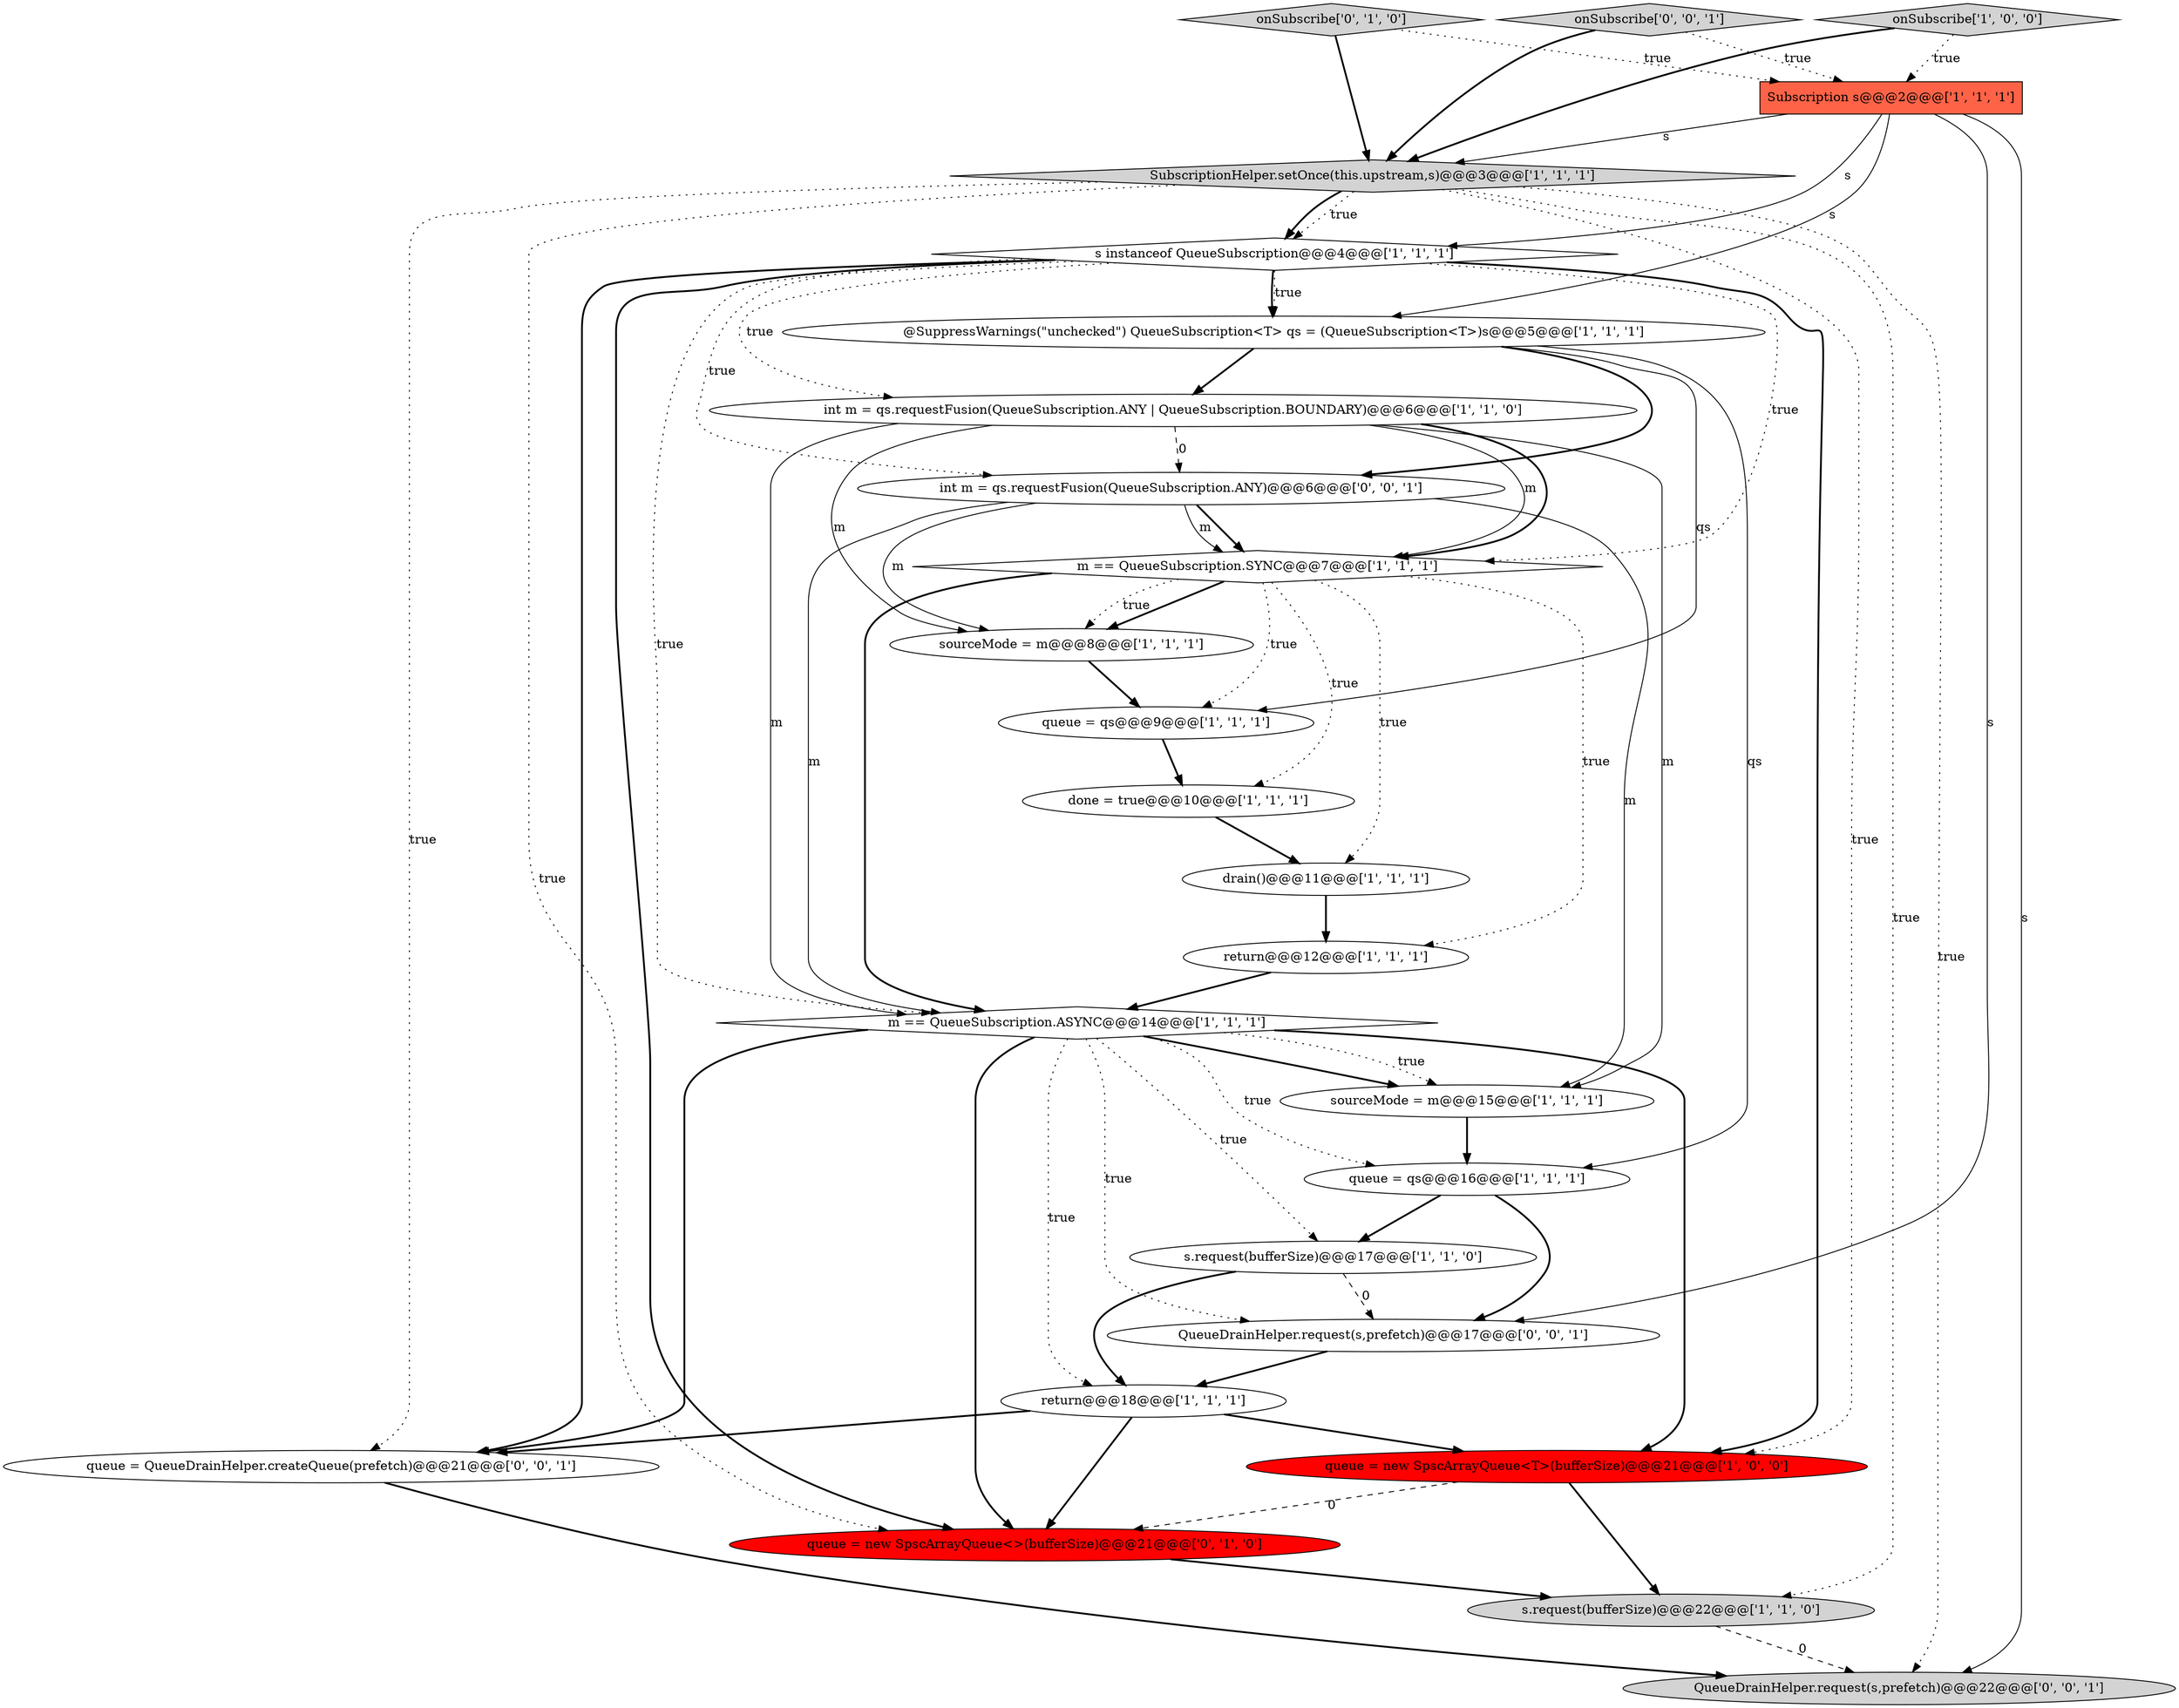 digraph {
17 [style = filled, label = "Subscription s@@@2@@@['1', '1', '1']", fillcolor = tomato, shape = box image = "AAA0AAABBB1BBB"];
14 [style = filled, label = "return@@@12@@@['1', '1', '1']", fillcolor = white, shape = ellipse image = "AAA0AAABBB1BBB"];
18 [style = filled, label = "SubscriptionHelper.setOnce(this.upstream,s)@@@3@@@['1', '1', '1']", fillcolor = lightgray, shape = diamond image = "AAA0AAABBB1BBB"];
11 [style = filled, label = "queue = qs@@@9@@@['1', '1', '1']", fillcolor = white, shape = ellipse image = "AAA0AAABBB1BBB"];
12 [style = filled, label = "queue = new SpscArrayQueue<T>(bufferSize)@@@21@@@['1', '0', '0']", fillcolor = red, shape = ellipse image = "AAA1AAABBB1BBB"];
1 [style = filled, label = "sourceMode = m@@@15@@@['1', '1', '1']", fillcolor = white, shape = ellipse image = "AAA0AAABBB1BBB"];
16 [style = filled, label = "onSubscribe['1', '0', '0']", fillcolor = lightgray, shape = diamond image = "AAA0AAABBB1BBB"];
7 [style = filled, label = "s.request(bufferSize)@@@17@@@['1', '1', '0']", fillcolor = white, shape = ellipse image = "AAA0AAABBB1BBB"];
0 [style = filled, label = "s instanceof QueueSubscription@@@4@@@['1', '1', '1']", fillcolor = white, shape = diamond image = "AAA0AAABBB1BBB"];
21 [style = filled, label = "QueueDrainHelper.request(s,prefetch)@@@17@@@['0', '0', '1']", fillcolor = white, shape = ellipse image = "AAA0AAABBB3BBB"];
22 [style = filled, label = "onSubscribe['0', '0', '1']", fillcolor = lightgray, shape = diamond image = "AAA0AAABBB3BBB"];
8 [style = filled, label = "done = true@@@10@@@['1', '1', '1']", fillcolor = white, shape = ellipse image = "AAA0AAABBB1BBB"];
3 [style = filled, label = "int m = qs.requestFusion(QueueSubscription.ANY | QueueSubscription.BOUNDARY)@@@6@@@['1', '1', '0']", fillcolor = white, shape = ellipse image = "AAA0AAABBB1BBB"];
9 [style = filled, label = "m == QueueSubscription.ASYNC@@@14@@@['1', '1', '1']", fillcolor = white, shape = diamond image = "AAA0AAABBB1BBB"];
5 [style = filled, label = "m == QueueSubscription.SYNC@@@7@@@['1', '1', '1']", fillcolor = white, shape = diamond image = "AAA0AAABBB1BBB"];
2 [style = filled, label = "return@@@18@@@['1', '1', '1']", fillcolor = white, shape = ellipse image = "AAA0AAABBB1BBB"];
15 [style = filled, label = "s.request(bufferSize)@@@22@@@['1', '1', '0']", fillcolor = lightgray, shape = ellipse image = "AAA0AAABBB1BBB"];
24 [style = filled, label = "int m = qs.requestFusion(QueueSubscription.ANY)@@@6@@@['0', '0', '1']", fillcolor = white, shape = ellipse image = "AAA0AAABBB3BBB"];
13 [style = filled, label = "@SuppressWarnings(\"unchecked\") QueueSubscription<T> qs = (QueueSubscription<T>)s@@@5@@@['1', '1', '1']", fillcolor = white, shape = ellipse image = "AAA0AAABBB1BBB"];
4 [style = filled, label = "queue = qs@@@16@@@['1', '1', '1']", fillcolor = white, shape = ellipse image = "AAA0AAABBB1BBB"];
19 [style = filled, label = "queue = new SpscArrayQueue<>(bufferSize)@@@21@@@['0', '1', '0']", fillcolor = red, shape = ellipse image = "AAA1AAABBB2BBB"];
6 [style = filled, label = "drain()@@@11@@@['1', '1', '1']", fillcolor = white, shape = ellipse image = "AAA0AAABBB1BBB"];
25 [style = filled, label = "queue = QueueDrainHelper.createQueue(prefetch)@@@21@@@['0', '0', '1']", fillcolor = white, shape = ellipse image = "AAA0AAABBB3BBB"];
23 [style = filled, label = "QueueDrainHelper.request(s,prefetch)@@@22@@@['0', '0', '1']", fillcolor = lightgray, shape = ellipse image = "AAA0AAABBB3BBB"];
10 [style = filled, label = "sourceMode = m@@@8@@@['1', '1', '1']", fillcolor = white, shape = ellipse image = "AAA0AAABBB1BBB"];
20 [style = filled, label = "onSubscribe['0', '1', '0']", fillcolor = lightgray, shape = diamond image = "AAA0AAABBB2BBB"];
17->23 [style = solid, label="s"];
3->1 [style = solid, label="m"];
5->14 [style = dotted, label="true"];
5->10 [style = bold, label=""];
1->4 [style = bold, label=""];
17->18 [style = solid, label="s"];
16->18 [style = bold, label=""];
2->19 [style = bold, label=""];
0->5 [style = dotted, label="true"];
0->13 [style = dotted, label="true"];
13->24 [style = bold, label=""];
0->13 [style = bold, label=""];
18->25 [style = dotted, label="true"];
5->9 [style = bold, label=""];
7->21 [style = dashed, label="0"];
15->23 [style = dashed, label="0"];
0->19 [style = bold, label=""];
25->23 [style = bold, label=""];
20->17 [style = dotted, label="true"];
5->10 [style = dotted, label="true"];
0->12 [style = bold, label=""];
16->17 [style = dotted, label="true"];
3->24 [style = dashed, label="0"];
12->15 [style = bold, label=""];
18->15 [style = dotted, label="true"];
18->19 [style = dotted, label="true"];
4->21 [style = bold, label=""];
5->6 [style = dotted, label="true"];
17->0 [style = solid, label="s"];
8->6 [style = bold, label=""];
3->9 [style = solid, label="m"];
3->5 [style = solid, label="m"];
17->21 [style = solid, label="s"];
3->10 [style = solid, label="m"];
9->21 [style = dotted, label="true"];
4->7 [style = bold, label=""];
2->12 [style = bold, label=""];
24->5 [style = bold, label=""];
21->2 [style = bold, label=""];
24->1 [style = solid, label="m"];
6->14 [style = bold, label=""];
20->18 [style = bold, label=""];
3->5 [style = bold, label=""];
5->11 [style = dotted, label="true"];
18->12 [style = dotted, label="true"];
22->18 [style = bold, label=""];
12->19 [style = dashed, label="0"];
13->3 [style = bold, label=""];
0->25 [style = bold, label=""];
24->9 [style = solid, label="m"];
7->2 [style = bold, label=""];
13->11 [style = solid, label="qs"];
9->2 [style = dotted, label="true"];
24->10 [style = solid, label="m"];
17->13 [style = solid, label="s"];
0->24 [style = dotted, label="true"];
9->25 [style = bold, label=""];
9->1 [style = dotted, label="true"];
9->4 [style = dotted, label="true"];
18->0 [style = dotted, label="true"];
11->8 [style = bold, label=""];
9->19 [style = bold, label=""];
22->17 [style = dotted, label="true"];
14->9 [style = bold, label=""];
0->3 [style = dotted, label="true"];
9->12 [style = bold, label=""];
5->8 [style = dotted, label="true"];
9->7 [style = dotted, label="true"];
9->1 [style = bold, label=""];
19->15 [style = bold, label=""];
2->25 [style = bold, label=""];
24->5 [style = solid, label="m"];
0->9 [style = dotted, label="true"];
18->0 [style = bold, label=""];
13->4 [style = solid, label="qs"];
10->11 [style = bold, label=""];
18->23 [style = dotted, label="true"];
}
